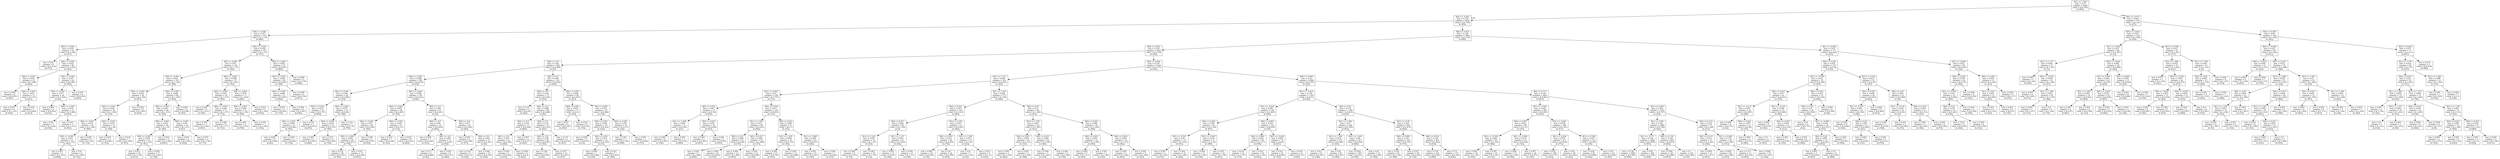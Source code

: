 digraph Tree {
node [shape=box] ;
0 [label="X[1] <= 1.265\nmse = 0.14\nsamples = 6300\nvalue = [[-0.783]\n[0.495]]"] ;
1 [label="X[0] <= -0.001\nmse = 0.138\nsamples = 6022\nvalue = [[-0.762]\n[0.503]]"] ;
0 -> 1 [labeldistance=2.5, labelangle=45, headlabel="True"] ;
2 [label="X[0] <= -0.001\nmse = 0.057\nsamples = 219\nvalue = [[-1.114]\n[0.689]]"] ;
1 -> 2 ;
3 [label="X[0] <= -0.001\nmse = 0.033\nsamples = 52\nvalue = [[-1.039]\n[0.537]]"] ;
2 -> 3 ;
4 [label="mse = 0.02\nsamples = 6\nvalue = [[-1.214]\n[0.477]]"] ;
3 -> 4 ;
5 [label="X[0] <= -0.001\nmse = 0.032\nsamples = 46\nvalue = [[-1.016]\n[0.545]]"] ;
3 -> 5 ;
6 [label="X[0] <= -0.001\nmse = 0.035\nsamples = 22\nvalue = [[-1.038]\n[0.492]]"] ;
5 -> 6 ;
7 [label="mse = 0.009\nsamples = 9\nvalue = [[-0.991]\n[0.581]]"] ;
6 -> 7 ;
8 [label="X[0] <= -0.001\nmse = 0.047\nsamples = 13\nvalue = [[-1.07]\n[0.431]]"] ;
6 -> 8 ;
9 [label="mse = 0.033\nsamples = 6\nvalue = [[-1.152]\n[0.452]]"] ;
8 -> 9 ;
10 [label="mse = 0.053\nsamples = 7\nvalue = [[-0.999]\n[0.413]]"] ;
8 -> 10 ;
11 [label="X[0] <= -0.001\nmse = 0.027\nsamples = 24\nvalue = [[-0.997]\n[0.594]]"] ;
5 -> 11 ;
12 [label="X[0] <= -0.001\nmse = 0.017\nsamples = 18\nvalue = [[-1.024]\n[0.63]]"] ;
11 -> 12 ;
13 [label="mse = 0.008\nsamples = 6\nvalue = [[-0.934]\n[0.621]]"] ;
12 -> 13 ;
14 [label="X[0] <= -0.001\nmse = 0.019\nsamples = 12\nvalue = [[-1.068]\n[0.634]]"] ;
12 -> 14 ;
15 [label="mse = 0.02\nsamples = 7\nvalue = [[-1.036]\n[0.619]]"] ;
14 -> 15 ;
16 [label="mse = 0.015\nsamples = 5\nvalue = [[-1.113]\n[0.655]]"] ;
14 -> 16 ;
17 [label="mse = 0.045\nsamples = 6\nvalue = [[-0.918]\n[0.485]]"] ;
11 -> 17 ;
18 [label="X[0] <= -0.001\nmse = 0.059\nsamples = 167\nvalue = [[-1.137]\n[0.737]]"] ;
2 -> 18 ;
19 [label="X[0] <= -0.001\nmse = 0.051\nsamples = 142\nvalue = [[-1.171]\n[0.744]]"] ;
18 -> 19 ;
20 [label="X[0] <= -0.001\nmse = 0.041\nsamples = 105\nvalue = [[-1.126]\n[0.748]]"] ;
19 -> 20 ;
21 [label="X[0] <= -0.001\nmse = 0.029\nsamples = 39\nvalue = [[-1.104]\n[0.687]]"] ;
20 -> 21 ;
22 [label="X[0] <= -0.001\nmse = 0.018\nsamples = 30\nvalue = [[-1.108]\n[0.725]]"] ;
21 -> 22 ;
23 [label="X[0] <= -0.001\nmse = 0.014\nsamples = 18\nvalue = [[-1.166]\n[0.709]]"] ;
22 -> 23 ;
24 [label="X[0] <= -0.001\nmse = 0.015\nsamples = 12\nvalue = [[-1.119]\n[0.707]]"] ;
23 -> 24 ;
25 [label="mse = 0.007\nsamples = 6\nvalue = [[-1.233]\n[0.689]]"] ;
24 -> 25 ;
26 [label="mse = 0.01\nsamples = 6\nvalue = [[-1.005]\n[0.725]]"] ;
24 -> 26 ;
27 [label="mse = 0.005\nsamples = 6\nvalue = [[-1.26]\n[0.713]]"] ;
23 -> 27 ;
28 [label="X[0] <= -0.001\nmse = 0.016\nsamples = 12\nvalue = [[-1.02]\n[0.748]]"] ;
22 -> 28 ;
29 [label="mse = 0.018\nsamples = 5\nvalue = [[-0.981]\n[0.722]]"] ;
28 -> 29 ;
30 [label="mse = 0.014\nsamples = 7\nvalue = [[-1.049]\n[0.767]]"] ;
28 -> 30 ;
31 [label="mse = 0.056\nsamples = 9\nvalue = [[-1.091]\n[0.563]]"] ;
21 -> 31 ;
32 [label="X[0] <= -0.001\nmse = 0.046\nsamples = 66\nvalue = [[-1.139]\n[0.783]]"] ;
20 -> 32 ;
33 [label="X[0] <= -0.001\nmse = 0.043\nsamples = 60\nvalue = [[-1.155]\n[0.792]]"] ;
32 -> 33 ;
34 [label="X[0] <= -0.001\nmse = 0.041\nsamples = 46\nvalue = [[-1.13]\n[0.768]]"] ;
33 -> 34 ;
35 [label="X[0] <= -0.001\nmse = 0.038\nsamples = 41\nvalue = [[-1.116]\n[0.781]]"] ;
34 -> 35 ;
36 [label="mse = 0.021\nsamples = 24\nvalue = [[-1.154]\n[0.811]]"] ;
35 -> 36 ;
37 [label="mse = 0.058\nsamples = 17\nvalue = [[-1.061]\n[0.738]]"] ;
35 -> 37 ;
38 [label="mse = 0.052\nsamples = 5\nvalue = [[-1.248]\n[0.661]]"] ;
34 -> 38 ;
39 [label="X[0] <= -0.001\nmse = 0.04\nsamples = 14\nvalue = [[-1.237]\n[0.87]]"] ;
33 -> 39 ;
40 [label="mse = 0.016\nsamples = 9\nvalue = [[-1.282]\n[0.924]]"] ;
39 -> 40 ;
41 [label="mse = 0.072\nsamples = 5\nvalue = [[-1.156]\n[0.771]]"] ;
39 -> 41 ;
42 [label="mse = 0.065\nsamples = 6\nvalue = [[-0.982]\n[0.702]]"] ;
32 -> 42 ;
43 [label="X[0] <= -0.001\nmse = 0.068\nsamples = 37\nvalue = [[-1.297]\n[0.732]]"] ;
19 -> 43 ;
44 [label="X[0] <= -0.001\nmse = 0.051\nsamples = 20\nvalue = [[-1.377]\n[0.763]]"] ;
43 -> 44 ;
45 [label="mse = 0.029\nsamples = 9\nvalue = [[-1.451]\n[0.748]]"] ;
44 -> 45 ;
46 [label="X[0] <= -0.001\nmse = 0.064\nsamples = 11\nvalue = [[-1.317]\n[0.775]]"] ;
44 -> 46 ;
47 [label="mse = 0.056\nsamples = 5\nvalue = [[-1.244]\n[0.827]]"] ;
46 -> 47 ;
48 [label="mse = 0.064\nsamples = 6\nvalue = [[-1.377]\n[0.731]]"] ;
46 -> 48 ;
49 [label="X[0] <= -0.001\nmse = 0.079\nsamples = 17\nvalue = [[-1.203]\n[0.696]]"] ;
43 -> 49 ;
50 [label="X[0] <= -0.001\nmse = 0.084\nsamples = 12\nvalue = [[-1.139]\n[0.706]]"] ;
49 -> 50 ;
51 [label="mse = 0.083\nsamples = 5\nvalue = [[-1.055]\n[0.679]]"] ;
50 -> 51 ;
52 [label="mse = 0.079\nsamples = 7\nvalue = [[-1.199]\n[0.724]]"] ;
50 -> 52 ;
53 [label="mse = 0.052\nsamples = 5\nvalue = [[-1.356]\n[0.674]]"] ;
49 -> 53 ;
54 [label="X[0] <= -0.001\nmse = 0.083\nsamples = 25\nvalue = [[-0.947]\n[0.696]]"] ;
18 -> 54 ;
55 [label="X[0] <= -0.001\nmse = 0.064\nsamples = 20\nvalue = [[-0.865]\n[0.749]]"] ;
54 -> 55 ;
56 [label="X[0] <= -0.001\nmse = 0.086\nsamples = 11\nvalue = [[-0.997]\n[0.694]]"] ;
55 -> 56 ;
57 [label="mse = 0.055\nsamples = 5\nvalue = [[-0.89]\n[0.775]]"] ;
56 -> 57 ;
58 [label="mse = 0.098\nsamples = 6\nvalue = [[-1.087]\n[0.626]]"] ;
56 -> 58 ;
59 [label="mse = 0.009\nsamples = 9\nvalue = [[-0.704]\n[0.817]]"] ;
55 -> 59 ;
60 [label="mse = 0.066\nsamples = 5\nvalue = [[-1.276]\n[0.486]]"] ;
54 -> 60 ;
61 [label="X[0] <= 0.419\nmse = 0.138\nsamples = 5803\nvalue = [[-0.749]\n[0.496]]"] ;
1 -> 61 ;
62 [label="X[0] <= 0.001\nmse = 0.139\nsamples = 5626\nvalue = [[-0.759]\n[0.504]]"] ;
61 -> 62 ;
63 [label="X[0] <= -0.0\nmse = 0.109\nsamples = 306\nvalue = [[-0.469]\n[0.52]]"] ;
62 -> 63 ;
64 [label="X[0] <= -0.001\nmse = 0.088\nsamples = 185\nvalue = [[-0.478]\n[0.674]]"] ;
63 -> 64 ;
65 [label="X[0] <= -0.001\nmse = 0.058\nsamples = 40\nvalue = [[-0.684]\n[0.722]]"] ;
64 -> 65 ;
66 [label="X[0] <= -0.001\nmse = 0.053\nsamples = 18\nvalue = [[-0.737]\n[0.664]]"] ;
65 -> 66 ;
67 [label="X[0] <= -0.001\nmse = 0.006\nsamples = 13\nvalue = [[-0.662]\n[0.763]]"] ;
66 -> 67 ;
68 [label="mse = 0.002\nsamples = 6\nvalue = [[-0.664]\n[0.82]]"] ;
67 -> 68 ;
69 [label="mse = 0.007\nsamples = 7\nvalue = [[-0.66]\n[0.714]]"] ;
67 -> 69 ;
70 [label="mse = 0.102\nsamples = 5\nvalue = [[-0.933]\n[0.407]]"] ;
66 -> 70 ;
71 [label="X[0] <= -0.001\nmse = 0.057\nsamples = 22\nvalue = [[-0.64]\n[0.769]]"] ;
65 -> 71 ;
72 [label="X[0] <= -0.001\nmse = 0.014\nsamples = 15\nvalue = [[-0.575]\n[0.799]]"] ;
71 -> 72 ;
73 [label="mse = 0.005\nsamples = 6\nvalue = [[-0.583]\n[0.866]]"] ;
72 -> 73 ;
74 [label="mse = 0.017\nsamples = 9\nvalue = [[-0.569]\n[0.754]]"] ;
72 -> 74 ;
75 [label="mse = 0.132\nsamples = 7\nvalue = [[-0.78]\n[0.705]]"] ;
71 -> 75 ;
76 [label="X[0] <= -0.001\nmse = 0.089\nsamples = 145\nvalue = [[-0.422]\n[0.66]]"] ;
64 -> 76 ;
77 [label="X[0] <= -0.001\nmse = 0.095\nsamples = 84\nvalue = [[-0.408]\n[0.755]]"] ;
76 -> 77 ;
78 [label="X[0] <= -0.001\nmse = 0.107\nsamples = 69\nvalue = [[-0.438]\n[0.764]]"] ;
77 -> 78 ;
79 [label="X[0] <= -0.001\nmse = 0.095\nsamples = 64\nvalue = [[-0.411]\n[0.774]]"] ;
78 -> 79 ;
80 [label="mse = 0.116\nsamples = 49\nvalue = [[-0.455]\n[0.764]]"] ;
79 -> 80 ;
81 [label="mse = 0.011\nsamples = 15\nvalue = [[-0.264]\n[0.807]]"] ;
79 -> 81 ;
82 [label="mse = 0.189\nsamples = 5\nvalue = [[-0.787]\n[0.632]]"] ;
78 -> 82 ;
83 [label="X[0] <= -0.001\nmse = 0.026\nsamples = 15\nvalue = [[-0.271]\n[0.715]]"] ;
77 -> 83 ;
84 [label="mse = 0.023\nsamples = 7\nvalue = [[-0.188]\n[0.742]]"] ;
83 -> 84 ;
85 [label="mse = 0.022\nsamples = 8\nvalue = [[-0.343]\n[0.692]]"] ;
83 -> 85 ;
86 [label="X[0] <= -0.0\nmse = 0.065\nsamples = 61\nvalue = [[-0.441]\n[0.53]]"] ;
76 -> 86 ;
87 [label="X[0] <= -0.0\nmse = 0.06\nsamples = 18\nvalue = [[-0.624]\n[0.493]]"] ;
86 -> 87 ;
88 [label="mse = 0.009\nsamples = 7\nvalue = [[-0.509]\n[0.553]]"] ;
87 -> 88 ;
89 [label="X[0] <= -0.0\nmse = 0.083\nsamples = 11\nvalue = [[-0.697]\n[0.454]]"] ;
87 -> 89 ;
90 [label="mse = 0.13\nsamples = 5\nvalue = [[-0.888]\n[0.44]]"] ;
89 -> 90 ;
91 [label="mse = 0.016\nsamples = 6\nvalue = [[-0.537]\n[0.466]]"] ;
89 -> 91 ;
92 [label="X[0] <= -0.0\nmse = 0.057\nsamples = 43\nvalue = [[-0.364]\n[0.546]]"] ;
86 -> 92 ;
93 [label="mse = 0.003\nsamples = 6\nvalue = [[-0.199]\n[0.707]]"] ;
92 -> 93 ;
94 [label="X[0] <= -0.0\nmse = 0.061\nsamples = 37\nvalue = [[-0.391]\n[0.52]]"] ;
92 -> 94 ;
95 [label="mse = 0.102\nsamples = 5\nvalue = [[-0.72]\n[0.418]]"] ;
94 -> 95 ;
96 [label="mse = 0.044\nsamples = 32\nvalue = [[-0.339]\n[0.536]]"] ;
94 -> 96 ;
97 [label="X[0] <= 0.0\nmse = 0.094\nsamples = 121\nvalue = [[-0.454]\n[0.285]]"] ;
63 -> 97 ;
98 [label="X[0] <= -0.0\nmse = 0.104\nsamples = 73\nvalue = [[-0.491]\n[0.353]]"] ;
97 -> 98 ;
99 [label="mse = 0.121\nsamples = 5\nvalue = [[-0.83]\n[0.262]]"] ;
98 -> 99 ;
100 [label="X[0] <= -0.0\nmse = 0.098\nsamples = 68\nvalue = [[-0.466]\n[0.36]]"] ;
98 -> 100 ;
101 [label="X[0] <= -0.0\nmse = 0.019\nsamples = 17\nvalue = [[-0.296]\n[0.464]]"] ;
100 -> 101 ;
102 [label="X[0] <= -0.0\nmse = 0.023\nsamples = 11\nvalue = [[-0.338]\n[0.449]]"] ;
101 -> 102 ;
103 [label="mse = 0.036\nsamples = 5\nvalue = [[-0.264]\n[0.431]]"] ;
102 -> 103 ;
104 [label="mse = 0.008\nsamples = 6\nvalue = [[-0.4]\n[0.463]]"] ;
102 -> 104 ;
105 [label="mse = 0.007\nsamples = 6\nvalue = [[-0.217]\n[0.493]]"] ;
101 -> 105 ;
106 [label="X[0] <= 0.0\nmse = 0.115\nsamples = 51\nvalue = [[-0.523]\n[0.325]]"] ;
100 -> 106 ;
107 [label="X[0] <= -0.0\nmse = 0.108\nsamples = 46\nvalue = [[-0.491]\n[0.334]]"] ;
106 -> 107 ;
108 [label="mse = 0.166\nsamples = 13\nvalue = [[-0.654]\n[0.35]]"] ;
107 -> 108 ;
109 [label="mse = 0.077\nsamples = 33\nvalue = [[-0.427]\n[0.327]]"] ;
107 -> 109 ;
110 [label="mse = 0.133\nsamples = 5\nvalue = [[-0.814]\n[0.247]]"] ;
106 -> 110 ;
111 [label="X[0] <= 0.001\nmse = 0.068\nsamples = 48\nvalue = [[-0.397]\n[0.181]]"] ;
97 -> 111 ;
112 [label="X[0] <= 0.001\nmse = 0.025\nsamples = 15\nvalue = [[-0.2]\n[0.185]]"] ;
111 -> 112 ;
113 [label="mse = 0.027\nsamples = 6\nvalue = [[-0.229]\n[0.205]]"] ;
112 -> 113 ;
114 [label="mse = 0.023\nsamples = 9\nvalue = [[-0.18]\n[0.172]]"] ;
112 -> 114 ;
115 [label="X[0] <= 0.001\nmse = 0.075\nsamples = 33\nvalue = [[-0.486]\n[0.178]]"] ;
111 -> 115 ;
116 [label="X[0] <= 0.001\nmse = 0.042\nsamples = 19\nvalue = [[-0.419]\n[0.216]]"] ;
115 -> 116 ;
117 [label="mse = 0.093\nsamples = 5\nvalue = [[-0.631]\n[0.23]]"] ;
116 -> 117 ;
118 [label="X[0] <= 0.001\nmse = 0.013\nsamples = 14\nvalue = [[-0.343]\n[0.21]]"] ;
116 -> 118 ;
119 [label="mse = 0.009\nsamples = 7\nvalue = [[-0.266]\n[0.232]]"] ;
118 -> 119 ;
120 [label="mse = 0.011\nsamples = 7\nvalue = [[-0.419]\n[0.189]]"] ;
118 -> 120 ;
121 [label="X[0] <= 0.001\nmse = 0.109\nsamples = 14\nvalue = [[-0.577]\n[0.128]]"] ;
115 -> 121 ;
122 [label="mse = 0.181\nsamples = 7\nvalue = [[-0.749]\n[0.099]]"] ;
121 -> 122 ;
123 [label="mse = 0.007\nsamples = 7\nvalue = [[-0.406]\n[0.157]]"] ;
121 -> 123 ;
124 [label="X[0] <= 0.024\nmse = 0.138\nsamples = 5320\nvalue = [[-0.775]\n[0.503]]"] ;
62 -> 124 ;
125 [label="X[1] <= 1.121\nmse = 0.046\nsamples = 322\nvalue = [[-0.931]\n[0.195]]"] ;
124 -> 125 ;
126 [label="X[1] <= -0.633\nmse = 0.03\nsamples = 149\nvalue = [[-0.747]\n[0.111]]"] ;
125 -> 126 ;
127 [label="X[0] <= 0.015\nmse = 0.007\nsamples = 23\nvalue = [[-0.34]\n[0.092]]"] ;
126 -> 127 ;
128 [label="X[1] <= -1.408\nmse = 0.002\nsamples = 13\nvalue = [[-0.265]\n[0.121]]"] ;
127 -> 128 ;
129 [label="mse = 0.001\nsamples = 8\nvalue = [[-0.283]\n[0.156]]"] ;
128 -> 129 ;
130 [label="mse = 0.002\nsamples = 5\nvalue = [[-0.236]\n[0.066]]"] ;
128 -> 130 ;
131 [label="X[0] <= 0.019\nmse = 0.003\nsamples = 10\nvalue = [[-0.438]\n[0.055]]"] ;
127 -> 131 ;
132 [label="mse = 0.002\nsamples = 5\nvalue = [[-0.383]\n[0.067]]"] ;
131 -> 132 ;
133 [label="mse = 0.001\nsamples = 5\nvalue = [[-0.492]\n[0.043]]"] ;
131 -> 133 ;
134 [label="X[0] <= 0.019\nmse = 0.017\nsamples = 126\nvalue = [[-0.821]\n[0.115]]"] ;
126 -> 134 ;
135 [label="X[1] <= 1.042\nmse = 0.011\nsamples = 69\nvalue = [[-0.921]\n[0.092]]"] ;
134 -> 135 ;
136 [label="X[0] <= 0.01\nmse = 0.009\nsamples = 47\nvalue = [[-0.88]\n[0.072]]"] ;
135 -> 136 ;
137 [label="mse = 0.024\nsamples = 5\nvalue = [[-1.089]\n[0.069]]"] ;
136 -> 137 ;
138 [label="mse = 0.004\nsamples = 42\nvalue = [[-0.855]\n[0.072]]"] ;
136 -> 138 ;
139 [label="X[0] <= 0.017\nmse = 0.009\nsamples = 22\nvalue = [[-1.008]\n[0.137]]"] ;
135 -> 139 ;
140 [label="mse = 0.008\nsamples = 10\nvalue = [[-1.082]\n[0.087]]"] ;
139 -> 140 ;
141 [label="mse = 0.003\nsamples = 12\nvalue = [[-0.946]\n[0.178]]"] ;
139 -> 141 ;
142 [label="X[0] <= 0.022\nmse = 0.009\nsamples = 57\nvalue = [[-0.7]\n[0.141]]"] ;
134 -> 142 ;
143 [label="X[1] <= 1.078\nmse = 0.008\nsamples = 35\nvalue = [[-0.753]\n[0.139]]"] ;
142 -> 143 ;
144 [label="mse = 0.004\nsamples = 23\nvalue = [[-0.703]\n[0.101]]"] ;
143 -> 144 ;
145 [label="mse = 0.005\nsamples = 12\nvalue = [[-0.848]\n[0.212]]"] ;
143 -> 145 ;
146 [label="X[1] <= 1.098\nmse = 0.006\nsamples = 22\nvalue = [[-0.617]\n[0.144]]"] ;
142 -> 146 ;
147 [label="mse = 0.003\nsamples = 15\nvalue = [[-0.597]\n[0.106]]"] ;
146 -> 147 ;
148 [label="mse = 0.005\nsamples = 7\nvalue = [[-0.661]\n[0.227]]"] ;
146 -> 148 ;
149 [label="X[1] <= 1.218\nmse = 0.026\nsamples = 173\nvalue = [[-1.09]\n[0.268]]"] ;
125 -> 149 ;
150 [label="X[0] <= 0.021\nmse = 0.021\nsamples = 125\nvalue = [[-1.012]\n[0.284]]"] ;
149 -> 150 ;
151 [label="X[0] <= 0.017\nmse = 0.008\nsamples = 68\nvalue = [[-1.104]\n[0.2]]"] ;
150 -> 151 ;
152 [label="X[1] <= 1.143\nmse = 0.003\nsamples = 33\nvalue = [[-1.147]\n[0.143]]"] ;
151 -> 152 ;
153 [label="mse = 0.004\nsamples = 9\nvalue = [[-1.075]\n[0.15]]"] ;
152 -> 153 ;
154 [label="mse = 0.002\nsamples = 24\nvalue = [[-1.175]\n[0.14]]"] ;
152 -> 154 ;
155 [label="X[1] <= 1.157\nmse = 0.007\nsamples = 35\nvalue = [[-1.063]\n[0.254]]"] ;
151 -> 155 ;
156 [label="mse = 0.005\nsamples = 12\nvalue = [[-0.97]\n[0.246]]"] ;
155 -> 156 ;
157 [label="mse = 0.004\nsamples = 23\nvalue = [[-1.111]\n[0.258]]"] ;
155 -> 157 ;
158 [label="X[1] <= 1.205\nmse = 0.017\nsamples = 57\nvalue = [[-0.903]\n[0.385]]"] ;
150 -> 158 ;
159 [label="X[0] <= 0.023\nmse = 0.012\nsamples = 44\nvalue = [[-0.854]\n[0.374]]"] ;
158 -> 159 ;
160 [label="mse = 0.008\nsamples = 20\nvalue = [[-0.932]\n[0.34]]"] ;
159 -> 160 ;
161 [label="mse = 0.01\nsamples = 24\nvalue = [[-0.789]\n[0.403]]"] ;
159 -> 161 ;
162 [label="X[1] <= 1.209\nmse = 0.013\nsamples = 13\nvalue = [[-1.07]\n[0.423]]"] ;
158 -> 162 ;
163 [label="mse = 0.01\nsamples = 7\nvalue = [[-1.035]\n[0.43]]"] ;
162 -> 163 ;
164 [label="mse = 0.015\nsamples = 6\nvalue = [[-1.11]\n[0.416]]"] ;
162 -> 164 ;
165 [label="X[0] <= 0.02\nmse = 0.01\nsamples = 48\nvalue = [[-1.294]\n[0.225]]"] ;
149 -> 165 ;
166 [label="X[1] <= 1.235\nmse = 0.007\nsamples = 24\nvalue = [[-1.305]\n[0.141]]"] ;
165 -> 166 ;
167 [label="X[0] <= 0.015\nmse = 0.003\nsamples = 10\nvalue = [[-1.231]\n[0.135]]"] ;
166 -> 167 ;
168 [label="mse = 0.001\nsamples = 5\nvalue = [[-1.256]\n[0.082]]"] ;
167 -> 168 ;
169 [label="mse = 0.001\nsamples = 5\nvalue = [[-1.206]\n[0.188]]"] ;
167 -> 169 ;
170 [label="X[0] <= 0.013\nmse = 0.006\nsamples = 14\nvalue = [[-1.358]\n[0.146]]"] ;
166 -> 170 ;
171 [label="mse = 0.004\nsamples = 5\nvalue = [[-1.447]\n[0.123]]"] ;
170 -> 171 ;
172 [label="mse = 0.004\nsamples = 9\nvalue = [[-1.308]\n[0.159]]"] ;
170 -> 172 ;
173 [label="X[0] <= 0.023\nmse = 0.006\nsamples = 24\nvalue = [[-1.283]\n[0.308]]"] ;
165 -> 173 ;
174 [label="X[0] <= 0.021\nmse = 0.005\nsamples = 10\nvalue = [[-1.299]\n[0.258]]"] ;
173 -> 174 ;
175 [label="mse = 0.002\nsamples = 5\nvalue = [[-1.217]\n[0.285]]"] ;
174 -> 175 ;
176 [label="mse = 0.001\nsamples = 5\nvalue = [[-1.382]\n[0.232]]"] ;
174 -> 176 ;
177 [label="X[0] <= 0.023\nmse = 0.005\nsamples = 14\nvalue = [[-1.272]\n[0.344]]"] ;
173 -> 177 ;
178 [label="mse = 0.005\nsamples = 5\nvalue = [[-1.204]\n[0.365]]"] ;
177 -> 178 ;
179 [label="mse = 0.002\nsamples = 9\nvalue = [[-1.309]\n[0.332]]"] ;
177 -> 179 ;
180 [label="X[0] <= 0.094\nmse = 0.14\nsamples = 4998\nvalue = [[-0.765]\n[0.522]]"] ;
124 -> 180 ;
181 [label="X[1] <= -0.414\nmse = 0.138\nsamples = 1355\nvalue = [[-0.67]\n[0.618]]"] ;
180 -> 181 ;
182 [label="X[1] <= -0.434\nmse = 0.081\nsamples = 156\nvalue = [[-1.065]\n[0.638]]"] ;
181 -> 182 ;
183 [label="X[0] <= 0.093\nmse = 0.028\nsamples = 42\nvalue = [[-1.354]\n[0.307]]"] ;
182 -> 183 ;
184 [label="X[1] <= -0.507\nmse = 0.03\nsamples = 15\nvalue = [[-1.414]\n[0.161]]"] ;
183 -> 184 ;
185 [label="mse = 0.067\nsamples = 5\nvalue = [[-1.305]\n[0.075]]"] ;
184 -> 185 ;
186 [label="mse = 0.005\nsamples = 10\nvalue = [[-1.469]\n[0.204]]"] ;
184 -> 186 ;
187 [label="X[1] <= -0.467\nmse = 0.015\nsamples = 27\nvalue = [[-1.32]\n[0.389]]"] ;
183 -> 187 ;
188 [label="mse = 0.004\nsamples = 11\nvalue = [[-1.381]\n[0.239]]"] ;
187 -> 188 ;
189 [label="mse = 0.007\nsamples = 16\nvalue = [[-1.278]\n[0.491]]"] ;
187 -> 189 ;
190 [label="X[0] <= 0.093\nmse = 0.052\nsamples = 114\nvalue = [[-0.959]\n[0.76]]"] ;
182 -> 190 ;
191 [label="X[0] <= 0.093\nmse = 0.028\nsamples = 38\nvalue = [[-1.277]\n[0.678]]"] ;
190 -> 191 ;
192 [label="mse = 0.014\nsamples = 22\nvalue = [[-1.377]\n[0.573]]"] ;
191 -> 192 ;
193 [label="mse = 0.012\nsamples = 16\nvalue = [[-1.139]\n[0.822]]"] ;
191 -> 193 ;
194 [label="X[1] <= -0.424\nmse = 0.024\nsamples = 76\nvalue = [[-0.8]\n[0.801]]"] ;
190 -> 194 ;
195 [label="mse = 0.012\nsamples = 23\nvalue = [[-0.982]\n[0.755]]"] ;
194 -> 195 ;
196 [label="mse = 0.018\nsamples = 53\nvalue = [[-0.721]\n[0.82]]"] ;
194 -> 196 ;
197 [label="X[0] <= 0.03\nmse = 0.133\nsamples = 1199\nvalue = [[-0.619]\n[0.615]]"] ;
181 -> 197 ;
198 [label="X[1] <= 1.186\nmse = 0.07\nsamples = 549\nvalue = [[-0.789]\n[0.581]]"] ;
197 -> 198 ;
199 [label="X[1] <= 1.148\nmse = 0.025\nsamples = 132\nvalue = [[-0.564]\n[0.319]]"] ;
198 -> 199 ;
200 [label="mse = 0.011\nsamples = 41\nvalue = [[-0.507]\n[0.148]]"] ;
199 -> 200 ;
201 [label="mse = 0.02\nsamples = 91\nvalue = [[-0.591]\n[0.396]]"] ;
199 -> 201 ;
202 [label="X[1] <= 1.249\nmse = 0.06\nsamples = 417\nvalue = [[-0.859]\n[0.664]]"] ;
198 -> 202 ;
203 [label="mse = 0.054\nsamples = 365\nvalue = [[-0.81]\n[0.658]]"] ;
202 -> 203 ;
204 [label="mse = 0.03\nsamples = 52\nvalue = [[-1.209]\n[0.706]]"] ;
202 -> 204 ;
205 [label="X[1] <= -0.39\nmse = 0.163\nsamples = 650\nvalue = [[-0.475]\n[0.644]]"] ;
197 -> 205 ;
206 [label="X[0] <= 0.093\nmse = 0.167\nsamples = 159\nvalue = [[-0.701]\n[0.737]]"] ;
205 -> 206 ;
207 [label="mse = 0.183\nsamples = 61\nvalue = [[-1.146]\n[0.768]]"] ;
206 -> 207 ;
208 [label="mse = 0.057\nsamples = 98\nvalue = [[-0.424]\n[0.718]]"] ;
206 -> 208 ;
209 [label="X[0] <= 0.032\nmse = 0.149\nsamples = 491\nvalue = [[-0.402]\n[0.614]]"] ;
205 -> 209 ;
210 [label="mse = 0.139\nsamples = 334\nvalue = [[-0.505]\n[0.684]]"] ;
209 -> 210 ;
211 [label="mse = 0.12\nsamples = 157\nvalue = [[-0.182]\n[0.465]]"] ;
209 -> 211 ;
212 [label="X[0] <= 0.115\nmse = 0.136\nsamples = 3643\nvalue = [[-0.801]\n[0.487]]"] ;
180 -> 212 ;
213 [label="X[1] <= -0.503\nmse = 0.059\nsamples = 488\nvalue = [[-0.823]\n[0.283]]"] ;
212 -> 213 ;
214 [label="X[0] <= 0.097\nmse = 0.022\nsamples = 98\nvalue = [[-1.07]\n[0.147]]"] ;
213 -> 214 ;
215 [label="X[1] <= -0.559\nmse = 0.008\nsamples = 45\nvalue = [[-1.228]\n[0.186]]"] ;
214 -> 215 ;
216 [label="mse = 0.002\nsamples = 16\nvalue = [[-1.297]\n[0.105]]"] ;
215 -> 216 ;
217 [label="mse = 0.007\nsamples = 29\nvalue = [[-1.191]\n[0.231]]"] ;
215 -> 217 ;
218 [label="X[1] <= -0.568\nmse = 0.013\nsamples = 53\nvalue = [[-0.936]\n[0.114]]"] ;
214 -> 218 ;
219 [label="mse = 0.006\nsamples = 15\nvalue = [[-1.102]\n[0.056]]"] ;
218 -> 219 ;
220 [label="mse = 0.007\nsamples = 38\nvalue = [[-0.871]\n[0.136]]"] ;
218 -> 220 ;
221 [label="X[1] <= -0.041\nmse = 0.056\nsamples = 390\nvalue = [[-0.761]\n[0.317]]"] ;
213 -> 221 ;
222 [label="X[1] <= -0.426\nmse = 0.057\nsamples = 237\nvalue = [[-0.658]\n[0.371]]"] ;
221 -> 222 ;
223 [label="mse = 0.035\nsamples = 169\nvalue = [[-0.777]\n[0.423]]"] ;
222 -> 223 ;
224 [label="mse = 0.04\nsamples = 68\nvalue = [[-0.362]\n[0.243]]"] ;
222 -> 224 ;
225 [label="X[1] <= 0.296\nmse = 0.027\nsamples = 153\nvalue = [[-0.92]\n[0.234]]"] ;
221 -> 225 ;
226 [label="mse = 0.018\nsamples = 90\nvalue = [[-0.869]\n[0.145]]"] ;
225 -> 226 ;
227 [label="mse = 0.02\nsamples = 63\nvalue = [[-0.994]\n[0.362]]"] ;
225 -> 227 ;
228 [label="X[1] <= 0.436\nmse = 0.144\nsamples = 3155\nvalue = [[-0.797]\n[0.518]]"] ;
212 -> 228 ;
229 [label="X[1] <= -0.08\nmse = 0.141\nsamples = 3080\nvalue = [[-0.786]\n[0.526]]"] ;
228 -> 229 ;
230 [label="X[1] <= -0.171\nmse = 0.136\nsamples = 2480\nvalue = [[-0.828]\n[0.507]]"] ;
229 -> 230 ;
231 [label="mse = 0.138\nsamples = 2080\nvalue = [[-0.785]\n[0.496]]"] ;
230 -> 231 ;
232 [label="mse = 0.09\nsamples = 400\nvalue = [[-1.056]\n[0.564]]"] ;
230 -> 232 ;
233 [label="X[0] <= 0.118\nmse = 0.139\nsamples = 600\nvalue = [[-0.614]\n[0.603]]"] ;
229 -> 233 ;
234 [label="mse = 0.092\nsamples = 341\nvalue = [[-0.864]\n[0.667]]"] ;
233 -> 234 ;
235 [label="mse = 0.1\nsamples = 259\nvalue = [[-0.284]\n[0.52]]"] ;
233 -> 235 ;
236 [label="X[0] <= 0.123\nmse = 0.122\nsamples = 75\nvalue = [[-1.248]\n[0.217]]"] ;
228 -> 236 ;
237 [label="X[0] <= 0.119\nmse = 0.011\nsamples = 37\nvalue = [[-1.445]\n[0.336]]"] ;
236 -> 237 ;
238 [label="mse = 0.008\nsamples = 13\nvalue = [[-1.477]\n[0.467]]"] ;
237 -> 238 ;
239 [label="mse = 0.005\nsamples = 24\nvalue = [[-1.428]\n[0.265]]"] ;
237 -> 239 ;
240 [label="X[1] <= 0.499\nmse = 0.179\nsamples = 38\nvalue = [[-1.056]\n[0.101]]"] ;
236 -> 240 ;
241 [label="mse = 0.113\nsamples = 12\nvalue = [[-0.276]\n[0.095]]"] ;
240 -> 241 ;
242 [label="mse = 0.004\nsamples = 26\nvalue = [[-1.417]\n[0.104]]"] ;
240 -> 242 ;
243 [label="X[1] <= -0.092\nmse = 0.033\nsamples = 177\nvalue = [[-0.445]\n[0.253]]"] ;
61 -> 243 ;
244 [label="X[0] <= 0.425\nmse = 0.022\nsamples = 127\nvalue = [[-0.54]\n[0.253]]"] ;
243 -> 244 ;
245 [label="X[1] <= -0.108\nmse = 0.015\nsamples = 76\nvalue = [[-0.588]\n[0.352]]"] ;
244 -> 245 ;
246 [label="X[0] <= 0.422\nmse = 0.01\nsamples = 41\nvalue = [[-0.631]\n[0.279]]"] ;
245 -> 246 ;
247 [label="X[1] <= -0.115\nmse = 0.007\nsamples = 20\nvalue = [[-0.697]\n[0.298]]"] ;
246 -> 247 ;
248 [label="mse = 0.004\nsamples = 8\nvalue = [[-0.722]\n[0.24]]"] ;
247 -> 248 ;
249 [label="X[0] <= 0.421\nmse = 0.007\nsamples = 12\nvalue = [[-0.68]\n[0.337]]"] ;
247 -> 249 ;
250 [label="mse = 0.005\nsamples = 6\nvalue = [[-0.75]\n[0.286]]"] ;
249 -> 250 ;
251 [label="mse = 0.0\nsamples = 6\nvalue = [[-0.61]\n[0.387]]"] ;
249 -> 251 ;
252 [label="X[1] <= -0.135\nmse = 0.008\nsamples = 21\nvalue = [[-0.569]\n[0.262]]"] ;
246 -> 252 ;
253 [label="mse = 0.005\nsamples = 8\nvalue = [[-0.654]\n[0.181]]"] ;
252 -> 253 ;
254 [label="X[0] <= 0.423\nmse = 0.003\nsamples = 13\nvalue = [[-0.516]\n[0.311]]"] ;
252 -> 254 ;
255 [label="mse = 0.001\nsamples = 7\nvalue = [[-0.56]\n[0.333]]"] ;
254 -> 255 ;
256 [label="mse = 0.001\nsamples = 6\nvalue = [[-0.465]\n[0.286]]"] ;
254 -> 256 ;
257 [label="X[0] <= 0.421\nmse = 0.012\nsamples = 35\nvalue = [[-0.536]\n[0.436]]"] ;
245 -> 257 ;
258 [label="X[0] <= 0.42\nmse = 0.01\nsamples = 26\nvalue = [[-0.585]\n[0.456]]"] ;
257 -> 258 ;
259 [label="mse = 0.02\nsamples = 6\nvalue = [[-0.701]\n[0.4]]"] ;
258 -> 259 ;
260 [label="X[1] <= -0.099\nmse = 0.003\nsamples = 20\nvalue = [[-0.551]\n[0.472]]"] ;
258 -> 260 ;
261 [label="X[0] <= 0.42\nmse = 0.002\nsamples = 13\nvalue = [[-0.585]\n[0.455]]"] ;
260 -> 261 ;
262 [label="mse = 0.003\nsamples = 5\nvalue = [[-0.629]\n[0.467]]"] ;
261 -> 262 ;
263 [label="mse = 0.0\nsamples = 8\nvalue = [[-0.558]\n[0.448]]"] ;
261 -> 263 ;
264 [label="mse = 0.001\nsamples = 7\nvalue = [[-0.487]\n[0.504]]"] ;
260 -> 264 ;
265 [label="mse = 0.002\nsamples = 9\nvalue = [[-0.394]\n[0.38]]"] ;
257 -> 265 ;
266 [label="X[1] <= -0.163\nmse = 0.011\nsamples = 51\nvalue = [[-0.47]\n[0.107]]"] ;
244 -> 266 ;
267 [label="X[0] <= 0.435\nmse = 0.006\nsamples = 28\nvalue = [[-0.553]\n[0.063]]"] ;
266 -> 267 ;
268 [label="X[1] <= -0.219\nmse = 0.003\nsamples = 19\nvalue = [[-0.593]\n[0.08]]"] ;
267 -> 268 ;
269 [label="mse = 0.001\nsamples = 6\nvalue = [[-0.646]\n[0.034]]"] ;
268 -> 269 ;
270 [label="X[0] <= 0.43\nmse = 0.002\nsamples = 13\nvalue = [[-0.569]\n[0.102]]"] ;
268 -> 270 ;
271 [label="mse = 0.001\nsamples = 7\nvalue = [[-0.602]\n[0.121]]"] ;
270 -> 271 ;
272 [label="mse = 0.001\nsamples = 6\nvalue = [[-0.531]\n[0.079]]"] ;
270 -> 272 ;
273 [label="mse = 0.006\nsamples = 9\nvalue = [[-0.468]\n[0.027]]"] ;
267 -> 273 ;
274 [label="X[0] <= 0.43\nmse = 0.005\nsamples = 23\nvalue = [[-0.369]\n[0.16]]"] ;
266 -> 274 ;
275 [label="X[1] <= -0.132\nmse = 0.002\nsamples = 12\nvalue = [[-0.42]\n[0.21]]"] ;
274 -> 275 ;
276 [label="mse = 0.001\nsamples = 7\nvalue = [[-0.458]\n[0.198]]"] ;
275 -> 276 ;
277 [label="mse = 0.001\nsamples = 5\nvalue = [[-0.366]\n[0.227]]"] ;
275 -> 277 ;
278 [label="X[0] <= 0.432\nmse = 0.003\nsamples = 11\nvalue = [[-0.313]\n[0.105]]"] ;
274 -> 278 ;
279 [label="mse = 0.002\nsamples = 5\nvalue = [[-0.348]\n[0.146]]"] ;
278 -> 279 ;
280 [label="mse = 0.002\nsamples = 6\nvalue = [[-0.284]\n[0.07]]"] ;
278 -> 280 ;
281 [label="X[1] <= -0.048\nmse = 0.021\nsamples = 50\nvalue = [[-0.203]\n[0.254]]"] ;
243 -> 281 ;
282 [label="X[0] <= 0.424\nmse = 0.018\nsamples = 29\nvalue = [[-0.275]\n[0.336]]"] ;
281 -> 282 ;
283 [label="X[1] <= -0.076\nmse = 0.015\nsamples = 23\nvalue = [[-0.286]\n[0.386]]"] ;
282 -> 283 ;
284 [label="X[0] <= 0.42\nmse = 0.015\nsamples = 14\nvalue = [[-0.362]\n[0.416]]"] ;
283 -> 284 ;
285 [label="mse = 0.031\nsamples = 5\nvalue = [[-0.458]\n[0.424]]"] ;
284 -> 285 ;
286 [label="mse = 0.003\nsamples = 9\nvalue = [[-0.309]\n[0.412]]"] ;
284 -> 286 ;
287 [label="mse = 0.002\nsamples = 9\nvalue = [[-0.166]\n[0.338]]"] ;
283 -> 287 ;
288 [label="mse = 0.004\nsamples = 6\nvalue = [[-0.236]\n[0.145]]"] ;
282 -> 288 ;
289 [label="X[0] <= 0.426\nmse = 0.005\nsamples = 21\nvalue = [[-0.104]\n[0.141]]"] ;
281 -> 289 ;
290 [label="X[1] <= -0.03\nmse = 0.002\nsamples = 12\nvalue = [[-0.095]\n[0.205]]"] ;
289 -> 290 ;
291 [label="mse = 0.001\nsamples = 6\nvalue = [[-0.119]\n[0.254]]"] ;
290 -> 291 ;
292 [label="mse = 0.001\nsamples = 6\nvalue = [[-0.07]\n[0.155]]"] ;
290 -> 292 ;
293 [label="mse = 0.002\nsamples = 9\nvalue = [[-0.117]\n[0.055]]"] ;
289 -> 293 ;
294 [label="X[0] <= -0.015\nmse = 0.063\nsamples = 278\nvalue = [[-1.24]\n[0.327]]"] ;
0 -> 294 [labeldistance=2.5, labelangle=-45, headlabel="False"] ;
295 [label="X[0] <= -0.024\nmse = 0.023\nsamples = 118\nvalue = [[-1.029]\n[0.239]]"] ;
294 -> 295 ;
296 [label="X[1] <= 1.438\nmse = 0.015\nsamples = 66\nvalue = [[-1.007]\n[0.13]]"] ;
295 -> 296 ;
297 [label="X[1] <= 1.377\nmse = 0.004\nsamples = 27\nvalue = [[-1.167]\n[0.11]]"] ;
296 -> 297 ;
298 [label="mse = 0.001\nsamples = 5\nvalue = [[-1.26]\n[0.034]]"] ;
297 -> 298 ;
299 [label="X[0] <= -0.035\nmse = 0.003\nsamples = 22\nvalue = [[-1.146]\n[0.127]]"] ;
297 -> 299 ;
300 [label="mse = 0.001\nsamples = 6\nvalue = [[-1.061]\n[0.071]]"] ;
299 -> 300 ;
301 [label="X[1] <= 1.396\nmse = 0.001\nsamples = 16\nvalue = [[-1.178]\n[0.148]]"] ;
299 -> 301 ;
302 [label="mse = 0.001\nsamples = 7\nvalue = [[-1.197]\n[0.117]]"] ;
301 -> 302 ;
303 [label="mse = 0.0\nsamples = 9\nvalue = [[-1.164]\n[0.173]]"] ;
301 -> 303 ;
304 [label="X[0] <= -0.029\nmse = 0.006\nsamples = 39\nvalue = [[-0.896]\n[0.144]]"] ;
296 -> 304 ;
305 [label="X[1] <= 4.616\nmse = 0.003\nsamples = 24\nvalue = [[-0.87]\n[0.093]]"] ;
304 -> 305 ;
306 [label="X[1] <= 1.485\nmse = 0.002\nsamples = 14\nvalue = [[-0.822]\n[0.099]]"] ;
305 -> 306 ;
307 [label="mse = 0.001\nsamples = 6\nvalue = [[-0.87]\n[0.081]]"] ;
306 -> 307 ;
308 [label="mse = 0.001\nsamples = 8\nvalue = [[-0.786]\n[0.113]]"] ;
306 -> 308 ;
309 [label="X[0] <= -0.035\nmse = 0.001\nsamples = 10\nvalue = [[-0.936]\n[0.085]]"] ;
305 -> 309 ;
310 [label="mse = 0.001\nsamples = 5\nvalue = [[-0.932]\n[0.046]]"] ;
309 -> 310 ;
311 [label="mse = 0.001\nsamples = 5\nvalue = [[-0.94]\n[0.124]]"] ;
309 -> 311 ;
312 [label="X[1] <= 4.605\nmse = 0.005\nsamples = 15\nvalue = [[-0.939]\n[0.225]]"] ;
304 -> 312 ;
313 [label="mse = 0.002\nsamples = 8\nvalue = [[-0.866]\n[0.229]]"] ;
312 -> 313 ;
314 [label="mse = 0.002\nsamples = 7\nvalue = [[-1.022]\n[0.219]]"] ;
312 -> 314 ;
315 [label="X[1] <= 4.594\nmse = 0.015\nsamples = 52\nvalue = [[-1.057]\n[0.377]]"] ;
295 -> 315 ;
316 [label="X[1] <= 1.466\nmse = 0.014\nsamples = 33\nvalue = [[-1.002]\n[0.421]]"] ;
315 -> 316 ;
317 [label="mse = 0.017\nsamples = 5\nvalue = [[-1.164]\n[0.222]]"] ;
316 -> 317 ;
318 [label="X[0] <= -0.018\nmse = 0.007\nsamples = 28\nvalue = [[-0.973]\n[0.457]]"] ;
316 -> 318 ;
319 [label="X[0] <= -0.021\nmse = 0.003\nsamples = 15\nvalue = [[-0.918]\n[0.392]]"] ;
318 -> 319 ;
320 [label="mse = 0.001\nsamples = 6\nvalue = [[-0.891]\n[0.324]]"] ;
319 -> 320 ;
321 [label="mse = 0.002\nsamples = 9\nvalue = [[-0.935]\n[0.437]]"] ;
319 -> 321 ;
322 [label="X[0] <= -0.016\nmse = 0.002\nsamples = 13\nvalue = [[-1.037]\n[0.532]]"] ;
318 -> 322 ;
323 [label="mse = 0.001\nsamples = 5\nvalue = [[-0.997]\n[0.498]]"] ;
322 -> 323 ;
324 [label="mse = 0.0\nsamples = 8\nvalue = [[-1.061]\n[0.553]]"] ;
322 -> 324 ;
325 [label="X[1] <= 7.728\nmse = 0.005\nsamples = 19\nvalue = [[-1.152]\n[0.3]]"] ;
315 -> 325 ;
326 [label="X[0] <= -0.02\nmse = 0.003\nsamples = 13\nvalue = [[-1.176]\n[0.266]]"] ;
325 -> 326 ;
327 [label="mse = 0.001\nsamples = 6\nvalue = [[-1.119]\n[0.263]]"] ;
326 -> 327 ;
328 [label="mse = 0.003\nsamples = 7\nvalue = [[-1.225]\n[0.268]]"] ;
326 -> 328 ;
329 [label="mse = 0.002\nsamples = 6\nvalue = [[-1.101]\n[0.374]]"] ;
325 -> 329 ;
330 [label="X[0] <= 0.029\nmse = 0.06\nsamples = 160\nvalue = [[-1.395]\n[0.392]]"] ;
294 -> 330 ;
331 [label="X[0] <= -0.004\nmse = 0.015\nsamples = 89\nvalue = [[-1.382]\n[0.221]]"] ;
330 -> 331 ;
332 [label="X[0] <= -0.014\nmse = 0.006\nsamples = 13\nvalue = [[-1.237]\n[0.416]]"] ;
331 -> 332 ;
333 [label="mse = 0.004\nsamples = 6\nvalue = [[-1.196]\n[0.463]]"] ;
332 -> 333 ;
334 [label="mse = 0.004\nsamples = 7\nvalue = [[-1.273]\n[0.376]]"] ;
332 -> 334 ;
335 [label="X[0] <= 0.025\nmse = 0.011\nsamples = 76\nvalue = [[-1.406]\n[0.188]]"] ;
331 -> 335 ;
336 [label="X[1] <= 1.298\nmse = 0.005\nsamples = 51\nvalue = [[-1.407]\n[0.124]]"] ;
335 -> 336 ;
337 [label="X[0] <= 0.02\nmse = 0.004\nsamples = 23\nvalue = [[-1.364]\n[0.17]]"] ;
336 -> 337 ;
338 [label="X[1] <= 1.278\nmse = 0.003\nsamples = 14\nvalue = [[-1.336]\n[0.142]]"] ;
337 -> 338 ;
339 [label="mse = 0.001\nsamples = 8\nvalue = [[-1.305]\n[0.15]]"] ;
338 -> 339 ;
340 [label="mse = 0.003\nsamples = 6\nvalue = [[-1.378]\n[0.132]]"] ;
338 -> 340 ;
341 [label="mse = 0.003\nsamples = 9\nvalue = [[-1.407]\n[0.213]]"] ;
337 -> 341 ;
342 [label="X[0] <= 0.018\nmse = 0.004\nsamples = 28\nvalue = [[-1.442]\n[0.086]]"] ;
336 -> 342 ;
343 [label="X[1] <= 1.342\nmse = 0.004\nsamples = 19\nvalue = [[-1.413]\n[0.081]]"] ;
342 -> 343 ;
344 [label="mse = 0.003\nsamples = 9\nvalue = [[-1.386]\n[0.112]]"] ;
343 -> 344 ;
345 [label="X[0] <= 0.012\nmse = 0.003\nsamples = 10\nvalue = [[-1.437]\n[0.052]]"] ;
343 -> 345 ;
346 [label="mse = 0.005\nsamples = 5\nvalue = [[-1.41]\n[0.051]]"] ;
345 -> 346 ;
347 [label="mse = 0.0\nsamples = 5\nvalue = [[-1.464]\n[0.053]]"] ;
345 -> 347 ;
348 [label="mse = 0.001\nsamples = 9\nvalue = [[-1.505]\n[0.098]]"] ;
342 -> 348 ;
349 [label="X[1] <= 1.283\nmse = 0.01\nsamples = 25\nvalue = [[-1.405]\n[0.319]]"] ;
335 -> 349 ;
350 [label="X[0] <= 0.027\nmse = 0.005\nsamples = 15\nvalue = [[-1.376]\n[0.397]]"] ;
349 -> 350 ;
351 [label="mse = 0.002\nsamples = 6\nvalue = [[-1.382]\n[0.305]]"] ;
350 -> 351 ;
352 [label="mse = 0.003\nsamples = 9\nvalue = [[-1.371]\n[0.457]]"] ;
350 -> 352 ;
353 [label="X[1] <= 1.294\nmse = 0.003\nsamples = 10\nvalue = [[-1.449]\n[0.202]]"] ;
349 -> 353 ;
354 [label="mse = 0.003\nsamples = 5\nvalue = [[-1.44]\n[0.234]]"] ;
353 -> 354 ;
355 [label="mse = 0.003\nsamples = 5\nvalue = [[-1.458]\n[0.169]]"] ;
353 -> 355 ;
356 [label="X[0] <= 0.034\nmse = 0.075\nsamples = 71\nvalue = [[-1.411]\n[0.607]]"] ;
330 -> 356 ;
357 [label="X[1] <= 1.279\nmse = 0.024\nsamples = 66\nvalue = [[-1.47]\n[0.647]]"] ;
356 -> 357 ;
358 [label="X[0] <= 0.031\nmse = 0.011\nsamples = 52\nvalue = [[-1.461]\n[0.731]]"] ;
357 -> 358 ;
359 [label="X[1] <= 1.269\nmse = 0.006\nsamples = 15\nvalue = [[-1.406]\n[0.614]]"] ;
358 -> 359 ;
360 [label="mse = 0.001\nsamples = 5\nvalue = [[-1.376]\n[0.741]]"] ;
359 -> 360 ;
361 [label="X[1] <= 1.273\nmse = 0.003\nsamples = 10\nvalue = [[-1.421]\n[0.551]]"] ;
359 -> 361 ;
362 [label="mse = 0.0\nsamples = 5\nvalue = [[-1.41]\n[0.612]]"] ;
361 -> 362 ;
363 [label="mse = 0.001\nsamples = 5\nvalue = [[-1.432]\n[0.49]]"] ;
361 -> 363 ;
364 [label="X[1] <= 1.273\nmse = 0.008\nsamples = 37\nvalue = [[-1.484]\n[0.778]]"] ;
358 -> 364 ;
365 [label="X[0] <= 0.031\nmse = 0.003\nsamples = 16\nvalue = [[-1.445]\n[0.874]]"] ;
364 -> 365 ;
366 [label="mse = 0.001\nsamples = 8\nvalue = [[-1.421]\n[0.849]]"] ;
365 -> 366 ;
367 [label="mse = 0.004\nsamples = 8\nvalue = [[-1.47]\n[0.9]]"] ;
365 -> 367 ;
368 [label="X[1] <= 1.276\nmse = 0.005\nsamples = 21\nvalue = [[-1.513]\n[0.705]]"] ;
364 -> 368 ;
369 [label="X[0] <= 0.032\nmse = 0.005\nsamples = 10\nvalue = [[-1.504]\n[0.768]]"] ;
368 -> 369 ;
370 [label="mse = 0.004\nsamples = 5\nvalue = [[-1.475]\n[0.705]]"] ;
369 -> 370 ;
371 [label="mse = 0.001\nsamples = 5\nvalue = [[-1.532]\n[0.832]]"] ;
369 -> 371 ;
372 [label="X[0] <= 0.032\nmse = 0.002\nsamples = 11\nvalue = [[-1.521]\n[0.648]]"] ;
368 -> 372 ;
373 [label="mse = 0.001\nsamples = 6\nvalue = [[-1.5]\n[0.629]]"] ;
372 -> 373 ;
374 [label="mse = 0.002\nsamples = 5\nvalue = [[-1.546]\n[0.671]]"] ;
372 -> 374 ;
375 [label="X[1] <= 1.286\nmse = 0.008\nsamples = 14\nvalue = [[-1.503]\n[0.337]]"] ;
357 -> 375 ;
376 [label="mse = 0.005\nsamples = 7\nvalue = [[-1.505]\n[0.435]]"] ;
375 -> 376 ;
377 [label="mse = 0.002\nsamples = 7\nvalue = [[-1.5]\n[0.239]]"] ;
375 -> 377 ;
378 [label="mse = 0.274\nsamples = 5\nvalue = [[-0.636]\n[0.068]]"] ;
356 -> 378 ;
}